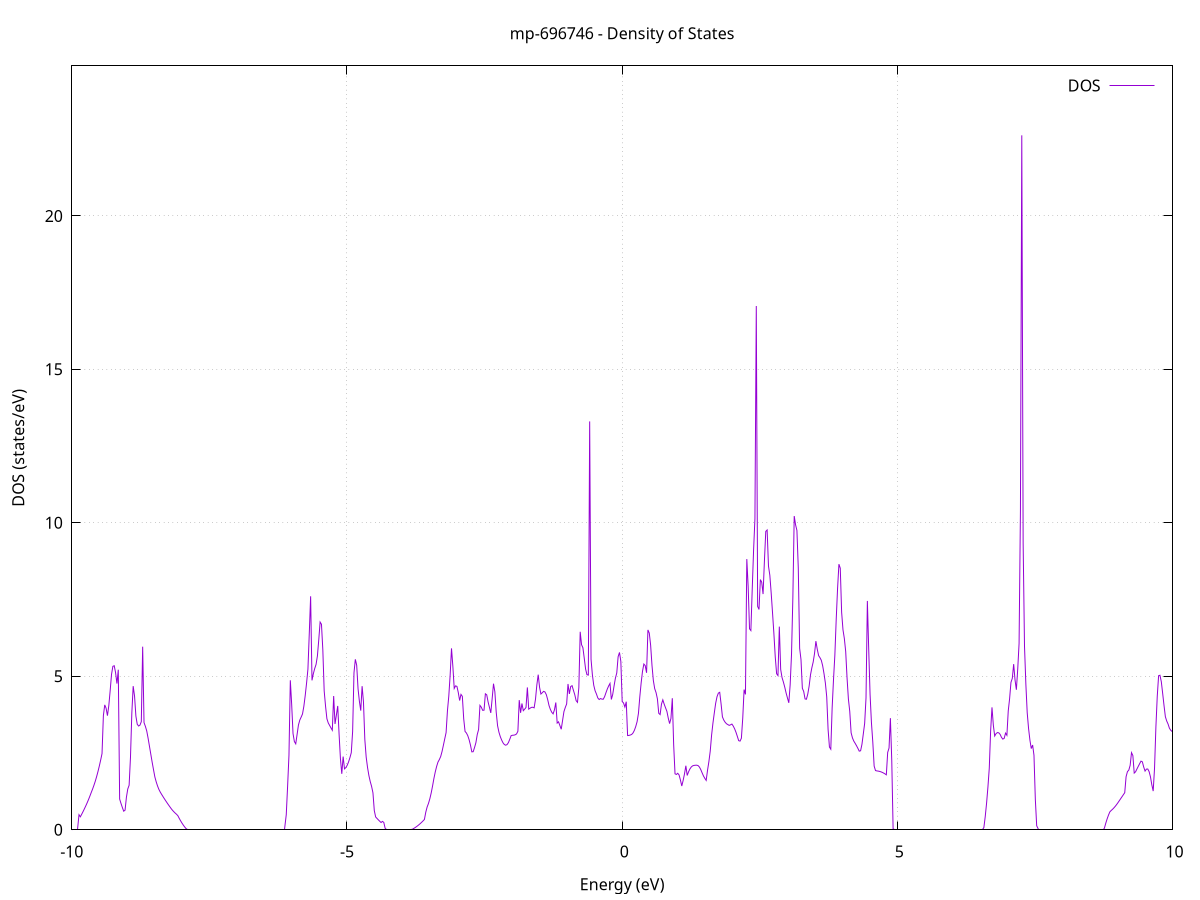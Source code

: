 set title 'mp-696746 - Density of States'
set xlabel 'Energy (eV)'
set ylabel 'DOS (states/eV)'
set grid
set xrange [-10:10]
set yrange [0:24.888]
set xzeroaxis lt -1
set terminal png size 800,600
set output 'mp-696746_dos_gnuplot.png'
plot '-' using 1:2 with lines title 'DOS'
-14.151700 0.000000
-14.127100 0.000000
-14.102400 0.000000
-14.077800 0.000000
-14.053200 0.000000
-14.028600 0.000000
-14.004000 0.000000
-13.979400 0.000000
-13.954800 0.000000
-13.930200 0.000000
-13.905500 0.000000
-13.880900 0.000000
-13.856300 0.000000
-13.831700 0.000000
-13.807100 0.000000
-13.782500 0.000000
-13.757900 0.000000
-13.733200 0.000000
-13.708600 0.000000
-13.684000 0.000000
-13.659400 0.000000
-13.634800 0.000000
-13.610200 0.000000
-13.585600 0.000000
-13.561000 0.000000
-13.536300 0.000000
-13.511700 0.000000
-13.487100 0.000000
-13.462500 0.000000
-13.437900 0.000000
-13.413300 0.000000
-13.388700 0.000000
-13.364100 0.000000
-13.339400 0.000000
-13.314800 0.000000
-13.290200 0.000000
-13.265600 0.000000
-13.241000 0.000000
-13.216400 0.000000
-13.191800 0.000000
-13.167100 0.000000
-13.142500 0.000000
-13.117900 0.000000
-13.093300 0.000000
-13.068700 0.000000
-13.044100 0.000000
-13.019500 0.000000
-12.994900 0.000000
-12.970200 0.000000
-12.945600 0.000000
-12.921000 0.000000
-12.896400 0.000000
-12.871800 0.000000
-12.847200 0.000000
-12.822600 0.000000
-12.798000 0.000000
-12.773300 0.000000
-12.748700 0.000000
-12.724100 0.000000
-12.699500 0.000000
-12.674900 0.000000
-12.650300 0.000000
-12.625700 0.000000
-12.601100 0.000000
-12.576400 0.000000
-12.551800 0.000000
-12.527200 0.000000
-12.502600 0.000000
-12.478000 0.000000
-12.453400 0.000000
-12.428800 0.000000
-12.404100 0.000000
-12.379500 0.000000
-12.354900 0.000000
-12.330300 0.000000
-12.305700 0.000000
-12.281100 0.000000
-12.256500 0.000000
-12.231900 0.000000
-12.207200 0.000000
-12.182600 0.000000
-12.158000 0.000000
-12.133400 0.000000
-12.108800 0.000000
-12.084200 0.000000
-12.059600 0.000000
-12.035000 0.000000
-12.010300 0.000000
-11.985700 0.000000
-11.961100 0.000000
-11.936500 0.000000
-11.911900 0.140000
-11.887300 0.836100
-11.862700 1.122000
-11.838100 1.492900
-11.813400 1.897100
-11.788800 2.304900
-11.764200 2.852300
-11.739600 3.478700
-11.715000 4.181800
-11.690400 5.088000
-11.665800 10.607600
-11.641100 9.109300
-11.616500 9.629500
-11.591900 10.498100
-11.567300 11.966400
-11.542700 6.437700
-11.518100 3.321600
-11.493500 0.000000
-11.468900 0.000000
-11.444200 0.000000
-11.419600 0.000000
-11.395000 0.000000
-11.370400 0.000000
-11.345800 0.000000
-11.321200 0.000000
-11.296600 0.000000
-11.272000 0.000000
-11.247300 0.000000
-11.222700 0.000000
-11.198100 0.000000
-11.173500 0.000000
-11.148900 0.000000
-11.124300 0.000000
-11.099700 0.000000
-11.075000 0.000000
-11.050400 0.000000
-11.025800 0.000000
-11.001200 0.000000
-10.976600 0.000000
-10.952000 0.000000
-10.927400 0.000000
-10.902800 0.000000
-10.878100 0.000000
-10.853500 0.000000
-10.828900 0.000000
-10.804300 0.000000
-10.779700 0.000000
-10.755100 0.000000
-10.730500 0.000000
-10.705900 0.000000
-10.681200 0.000000
-10.656600 0.000000
-10.632000 0.000000
-10.607400 0.000000
-10.582800 0.000000
-10.558200 0.000000
-10.533600 0.000000
-10.509000 0.000000
-10.484300 0.000000
-10.459700 0.000000
-10.435100 0.000000
-10.410500 0.000000
-10.385900 0.000000
-10.361300 0.000000
-10.336700 0.000000
-10.312000 0.000000
-10.287400 0.000000
-10.262800 0.000000
-10.238200 0.000000
-10.213600 0.000000
-10.189000 0.000000
-10.164400 0.000000
-10.139800 0.000000
-10.115100 0.000000
-10.090500 0.000000
-10.065900 0.000000
-10.041300 0.000000
-10.016700 0.000000
-9.992100 0.000000
-9.967500 0.000000
-9.942900 0.000000
-9.918200 0.000000
-9.893600 0.000000
-9.869000 0.490600
-9.844400 0.423300
-9.819800 0.506300
-9.795200 0.593300
-9.770600 0.684000
-9.745900 0.778500
-9.721300 0.877000
-9.696700 0.981600
-9.672100 1.093200
-9.647500 1.209800
-9.622900 1.323400
-9.598300 1.445700
-9.573700 1.578700
-9.549000 1.730200
-9.524400 1.896500
-9.499800 2.077300
-9.475200 2.272500
-9.450600 2.482100
-9.426000 3.719400
-9.401400 4.069300
-9.376800 3.961000
-9.352100 3.718100
-9.327500 4.042400
-9.302900 4.529900
-9.278300 5.060000
-9.253700 5.325100
-9.229100 5.344700
-9.204500 5.121200
-9.179900 4.763300
-9.155200 5.214500
-9.130600 1.000700
-9.106000 0.858700
-9.081400 0.726800
-9.056800 0.605100
-9.032200 0.638300
-9.007600 1.057800
-8.982900 1.328600
-8.958300 1.450700
-8.933700 2.360700
-8.909100 3.804200
-8.884500 4.680000
-8.859900 4.357600
-8.835300 3.703600
-8.810700 3.437300
-8.786000 3.380400
-8.761400 3.408900
-8.736800 3.522900
-8.712200 5.965300
-8.687600 3.491600
-8.663000 3.370800
-8.638400 3.220800
-8.613800 2.986500
-8.589100 2.723700
-8.564500 2.462800
-8.539900 2.203600
-8.515300 1.959500
-8.490700 1.721800
-8.466100 1.560000
-8.441500 1.425500
-8.416900 1.313600
-8.392200 1.226600
-8.367600 1.153000
-8.343000 1.082000
-8.318400 1.012700
-8.293800 0.945100
-8.269200 0.879300
-8.244600 0.815200
-8.219900 0.752900
-8.195300 0.692200
-8.170700 0.636100
-8.146100 0.588200
-8.121500 0.543800
-8.096900 0.505000
-8.072300 0.457500
-8.047700 0.371600
-8.023000 0.292200
-7.998400 0.219200
-7.973800 0.152600
-7.949200 0.092600
-7.924600 0.039000
-7.900000 0.000000
-7.875400 0.000000
-7.850800 0.000000
-7.826100 0.000000
-7.801500 0.000000
-7.776900 0.000000
-7.752300 0.000000
-7.727700 0.000000
-7.703100 0.000000
-7.678500 0.000000
-7.653800 0.000000
-7.629200 0.000000
-7.604600 0.000000
-7.580000 0.000000
-7.555400 0.000000
-7.530800 0.000000
-7.506200 0.000000
-7.481600 0.000000
-7.456900 0.000000
-7.432300 0.000000
-7.407700 0.000000
-7.383100 0.000000
-7.358500 0.000000
-7.333900 0.000000
-7.309300 0.000000
-7.284700 0.000000
-7.260000 0.000000
-7.235400 0.000000
-7.210800 0.000000
-7.186200 0.000000
-7.161600 0.000000
-7.137000 0.000000
-7.112400 0.000000
-7.087800 0.000000
-7.063100 0.000000
-7.038500 0.000000
-7.013900 0.000000
-6.989300 0.000000
-6.964700 0.000000
-6.940100 0.000000
-6.915500 0.000000
-6.890800 0.000000
-6.866200 0.000000
-6.841600 0.000000
-6.817000 0.000000
-6.792400 0.000000
-6.767800 0.000000
-6.743200 0.000000
-6.718600 0.000000
-6.693900 0.000000
-6.669300 0.000000
-6.644700 0.000000
-6.620100 0.000000
-6.595500 0.000000
-6.570900 0.000000
-6.546300 0.000000
-6.521700 0.000000
-6.497000 0.000000
-6.472400 0.000000
-6.447800 0.000000
-6.423200 0.000000
-6.398600 0.000000
-6.374000 0.000000
-6.349400 0.000000
-6.324800 0.000000
-6.300100 0.000000
-6.275500 0.000000
-6.250900 0.000000
-6.226300 0.000000
-6.201700 0.000000
-6.177100 0.000000
-6.152500 0.000000
-6.127800 0.000000
-6.103200 0.488500
-6.078600 1.418200
-6.054000 2.429400
-6.029400 4.871200
-6.004800 4.086800
-5.980200 3.134600
-5.955600 2.873600
-5.930900 2.800100
-5.906300 3.104900
-5.881700 3.412600
-5.857100 3.575100
-5.832500 3.669600
-5.807900 3.772500
-5.783300 4.023900
-5.758700 4.372800
-5.734000 4.779200
-5.709400 5.231500
-5.684800 6.399200
-5.660200 7.607700
-5.635600 4.867800
-5.611000 5.084100
-5.586400 5.252300
-5.561700 5.386500
-5.537100 5.664300
-5.512500 6.188000
-5.487900 6.767400
-5.463300 6.695300
-5.438700 5.865700
-5.414100 4.525700
-5.389500 4.032400
-5.364800 3.618500
-5.340200 3.481100
-5.315600 3.400800
-5.291000 3.319200
-5.266400 3.242900
-5.241800 4.358000
-5.217200 3.448100
-5.192600 3.733600
-5.167900 4.034500
-5.143300 3.116200
-5.118700 2.312500
-5.094100 1.823300
-5.069500 2.384100
-5.044900 1.984400
-5.020300 2.026200
-4.995700 2.101400
-4.971000 2.210300
-4.946400 2.349000
-4.921800 2.510400
-4.897200 3.202200
-4.872600 5.113500
-4.848000 5.553100
-4.823400 5.361700
-4.798700 4.594100
-4.774100 4.183100
-4.749500 3.882600
-4.724900 4.679400
-4.700300 4.168400
-4.675700 2.944800
-4.651100 2.370700
-4.626500 2.033100
-4.601800 1.768700
-4.577200 1.571400
-4.552600 1.414200
-4.528000 1.203900
-4.503400 0.624700
-4.478800 0.417900
-4.454200 0.369200
-4.429600 0.322800
-4.404900 0.278500
-4.380300 0.236500
-4.355700 0.273100
-4.331100 0.241200
-4.306500 0.048900
-4.281900 0.000000
-4.257300 0.000000
-4.232700 0.000000
-4.208000 0.000000
-4.183400 0.000000
-4.158800 0.000000
-4.134200 0.000000
-4.109600 0.000000
-4.085000 0.000000
-4.060400 0.000000
-4.035700 0.000000
-4.011100 0.000000
-3.986500 0.000000
-3.961900 0.000000
-3.937300 0.000000
-3.912700 0.000000
-3.888100 0.000000
-3.863500 0.000000
-3.838800 0.000000
-3.814200 0.014700
-3.789600 0.039500
-3.765000 0.067000
-3.740400 0.097300
-3.715800 0.130300
-3.691200 0.166100
-3.666600 0.204500
-3.641900 0.245700
-3.617300 0.289600
-3.592700 0.336300
-3.568100 0.571100
-3.543500 0.741800
-3.518900 0.859400
-3.494300 1.010500
-3.469600 1.199000
-3.445000 1.424800
-3.420400 1.670000
-3.395800 1.883300
-3.371200 2.061500
-3.346600 2.204600
-3.322000 2.286200
-3.297400 2.385200
-3.272700 2.549200
-3.248100 2.752500
-3.223500 2.961000
-3.198900 3.166600
-3.174300 3.879300
-3.149700 4.360200
-3.125100 5.041100
-3.100500 5.911200
-3.075800 5.321600
-3.051200 4.604300
-3.026600 4.688900
-3.002000 4.671400
-2.977400 4.471800
-2.952800 4.210500
-2.928200 4.410500
-2.903600 4.346900
-2.878900 3.616600
-2.854300 3.203400
-2.829700 3.153500
-2.805100 3.066500
-2.780500 2.934000
-2.755900 2.757500
-2.731300 2.538500
-2.706600 2.543900
-2.682000 2.679700
-2.657400 2.836900
-2.632800 3.102200
-2.608200 3.267600
-2.583600 4.053100
-2.559000 3.992800
-2.534400 3.891800
-2.509700 3.896100
-2.485100 4.429900
-2.460500 4.396200
-2.435900 4.167500
-2.411300 3.987300
-2.386700 3.807500
-2.362100 4.267200
-2.337500 4.759300
-2.312800 4.497100
-2.288200 3.832700
-2.263600 3.391600
-2.239000 3.180200
-2.214400 3.036300
-2.189800 2.925000
-2.165200 2.835000
-2.140600 2.777900
-2.115900 2.755200
-2.091300 2.775300
-2.066700 2.839500
-2.042100 2.947900
-2.017500 3.065500
-1.992900 3.079500
-1.968300 3.082400
-1.943600 3.093900
-1.919000 3.121800
-1.894400 3.209100
-1.869800 4.224900
-1.845200 3.811500
-1.820600 4.115400
-1.796000 3.880400
-1.771400 3.929100
-1.746700 3.985700
-1.722100 4.637000
-1.697500 3.930500
-1.672900 3.961400
-1.648300 3.987800
-1.623700 3.991900
-1.599100 3.973200
-1.574500 4.252400
-1.549800 4.721600
-1.525200 5.053700
-1.500600 4.643900
-1.476000 4.423000
-1.451400 4.464900
-1.426800 4.510200
-1.402200 4.489700
-1.377500 4.401700
-1.352900 4.240400
-1.328300 4.045500
-1.303700 3.918900
-1.279100 3.828700
-1.254500 3.776400
-1.229900 3.909900
-1.205300 4.146300
-1.180600 3.476700
-1.156000 3.516400
-1.131400 3.396800
-1.106800 3.275300
-1.082200 3.563000
-1.057600 3.850100
-1.033000 3.985600
-1.008400 4.099200
-0.983700 4.750200
-0.959100 4.426300
-0.934500 4.668500
-0.909900 4.695000
-0.885300 4.544200
-0.860700 4.399600
-0.836100 4.206100
-0.811500 4.151400
-0.786800 4.631000
-0.762200 6.450700
-0.737600 6.029500
-0.713000 5.932100
-0.688400 5.588600
-0.663800 5.233500
-0.639200 5.051800
-0.614500 5.040500
-0.589900 13.304600
-0.565300 5.556200
-0.540700 5.048300
-0.516100 4.709200
-0.491500 4.529400
-0.466900 4.422800
-0.442300 4.294700
-0.417600 4.244100
-0.393000 4.274800
-0.368400 4.257700
-0.343800 4.252300
-0.319200 4.334600
-0.294600 4.463300
-0.270000 4.584400
-0.245400 4.686500
-0.220700 4.768500
-0.196100 4.245700
-0.171500 4.408600
-0.146900 4.687000
-0.122300 4.939800
-0.097700 5.108800
-0.073100 5.638700
-0.048400 5.777900
-0.023800 5.487300
0.000800 4.178700
0.025400 4.130500
0.050000 3.998400
0.074600 4.172600
0.099200 3.069900
0.123800 3.074600
0.148500 3.086900
0.173100 3.105600
0.197700 3.154600
0.222300 3.239700
0.246900 3.362800
0.271500 3.521000
0.296100 3.792900
0.320700 4.326800
0.345400 4.785000
0.370000 5.164300
0.394600 5.399000
0.419200 5.349700
0.443800 5.114800
0.468400 6.511700
0.493000 6.410000
0.517600 6.014300
0.542300 5.354100
0.566900 4.864900
0.591500 4.597900
0.616100 4.469600
0.640700 4.263800
0.665300 3.794800
0.689900 3.753000
0.714600 4.093600
0.739200 4.233000
0.763800 4.093200
0.788400 3.974900
0.813000 3.859400
0.837600 3.640700
0.862200 3.458600
0.886800 3.629900
0.911500 4.286400
0.936100 2.772700
0.960700 1.823600
0.985300 1.802100
1.009900 1.839900
1.034500 1.786100
1.059100 1.619000
1.083700 1.426100
1.108400 1.607800
1.133000 1.821400
1.157600 2.085500
1.182200 1.769400
1.206800 1.889300
1.231400 1.981400
1.256000 2.045800
1.280600 2.082500
1.305300 2.096600
1.329900 2.103400
1.354500 2.104200
1.379100 2.091800
1.403700 2.044900
1.428300 1.962300
1.452900 1.856000
1.477600 1.753600
1.502200 1.675300
1.526800 1.608600
1.551400 1.937700
1.576000 2.218500
1.600600 2.561600
1.625200 3.081500
1.649800 3.475400
1.674500 3.806100
1.699100 4.120300
1.723700 4.334500
1.748300 4.452600
1.772900 4.478600
1.797500 4.104200
1.822100 3.679100
1.846700 3.574400
1.871400 3.503700
1.896000 3.454700
1.920600 3.427000
1.945200 3.401300
1.969800 3.419800
1.994400 3.443900
2.019000 3.378100
2.043700 3.289500
2.068300 3.177800
2.092900 3.043300
2.117500 2.903900
2.142100 2.888700
2.166700 2.982900
2.191300 3.635000
2.215900 4.567600
2.240600 4.410800
2.265200 8.819400
2.289800 7.923300
2.314400 6.547100
2.339000 6.490500
2.363600 7.835700
2.388200 9.104200
2.412800 10.134400
2.437500 17.064100
2.462100 7.277200
2.486700 7.177700
2.511300 8.151600
2.535900 8.067200
2.560500 7.679400
2.585100 8.754000
2.609700 9.721300
2.634400 9.767500
2.659000 8.592700
2.683600 8.291200
2.708200 7.708700
2.732800 7.059800
2.757400 6.387400
2.782000 5.632600
2.806700 5.085200
2.831300 5.023800
2.855900 6.619500
2.880500 5.225900
2.905100 4.959900
2.929700 4.814700
2.954300 4.648500
2.978900 4.459100
3.003600 4.294500
3.028200 4.136100
3.052800 4.722700
3.077400 5.713700
3.102000 7.570000
3.126600 10.221500
3.151200 9.937000
3.175800 9.749800
3.200500 8.525600
3.225100 5.914100
3.249700 5.546900
3.274300 4.611100
3.298900 4.506200
3.323500 4.263200
3.348100 4.252800
3.372700 4.419500
3.397400 4.679200
3.422000 5.043800
3.446600 5.274500
3.471200 5.465000
3.495800 5.745300
3.520400 6.146300
3.545000 5.884900
3.569700 5.675000
3.594300 5.606900
3.618900 5.522000
3.643500 5.343400
3.668100 5.084200
3.692700 4.781200
3.717300 4.328600
3.741900 3.272200
3.766600 2.695100
3.791200 2.625000
3.815800 3.971100
3.840400 4.890300
3.865000 5.690400
3.889600 6.855000
3.914200 7.854300
3.938800 8.653600
3.963500 8.522000
3.988100 7.086500
4.012700 6.514900
4.037300 6.233100
4.061900 5.808900
4.086500 4.947600
4.111100 4.258400
4.135800 3.856700
4.160400 3.160800
4.185000 2.991600
4.209600 2.887500
4.234200 2.815800
4.258800 2.737700
4.283400 2.653200
4.308000 2.562200
4.332700 2.573800
4.357300 2.784600
4.381900 3.121900
4.406500 3.467000
4.431100 4.295700
4.455700 7.454800
4.480300 5.873300
4.504900 4.411100
4.529600 3.492600
4.554200 2.861000
4.578800 2.076600
4.603400 1.929600
4.628000 1.917700
4.652600 1.911800
4.677200 1.901900
4.701800 1.887800
4.726500 1.869700
4.751100 1.847500
4.775700 1.821200
4.800300 1.790800
4.824900 2.520200
4.849500 2.663300
4.874100 3.636500
4.898800 2.264300
4.923400 0.027800
4.948000 0.000000
4.972600 0.000000
4.997200 0.000000
5.021800 0.000000
5.046400 0.000000
5.071000 0.000000
5.095700 0.000000
5.120300 0.000000
5.144900 0.000000
5.169500 0.000000
5.194100 0.000000
5.218700 0.000000
5.243300 0.000000
5.267900 0.000000
5.292600 0.000000
5.317200 0.000000
5.341800 0.000000
5.366400 0.000000
5.391000 0.000000
5.415600 0.000000
5.440200 0.000000
5.464800 0.000000
5.489500 0.000000
5.514100 0.000000
5.538700 0.000000
5.563300 0.000000
5.587900 0.000000
5.612500 0.000000
5.637100 0.000000
5.661800 0.000000
5.686400 0.000000
5.711000 0.000000
5.735600 0.000000
5.760200 0.000000
5.784800 0.000000
5.809400 0.000000
5.834000 0.000000
5.858700 0.000000
5.883300 0.000000
5.907900 0.000000
5.932500 0.000000
5.957100 0.000000
5.981700 0.000000
6.006300 0.000000
6.030900 0.000000
6.055600 0.000000
6.080200 0.000000
6.104800 0.000000
6.129400 0.000000
6.154000 0.000000
6.178600 0.000000
6.203200 0.000000
6.227900 0.000000
6.252500 0.000000
6.277100 0.000000
6.301700 0.000000
6.326300 0.000000
6.350900 0.000000
6.375500 0.000000
6.400100 0.000000
6.424800 0.000000
6.449400 0.000000
6.474000 0.000000
6.498600 0.000000
6.523200 0.000000
6.547800 0.000000
6.572400 0.070200
6.597000 0.423600
6.621700 0.864300
6.646300 1.392500
6.670900 2.008100
6.695500 3.224900
6.720100 3.988600
6.744700 3.406300
6.769300 3.055000
6.793900 3.132400
6.818600 3.167100
6.843200 3.159000
6.867800 3.108000
6.892400 3.012100
6.917000 2.953700
6.941600 2.977800
6.966200 3.149500
6.990900 3.078300
7.015500 3.871400
7.040100 4.268900
7.064700 4.801200
7.089300 4.933800
7.113900 5.397800
7.138500 4.885600
7.163100 4.562600
7.187800 5.237100
7.212400 6.073000
7.237000 10.387200
7.261600 22.625200
7.286200 9.346200
7.310800 5.985100
7.335400 4.748800
7.360000 3.817500
7.384700 3.300300
7.409300 2.920900
7.433900 2.645600
7.458500 2.760800
7.483100 2.427100
7.507700 0.991900
7.532300 0.131100
7.557000 0.000000
7.581600 0.000000
7.606200 0.000000
7.630800 0.000000
7.655400 0.000000
7.680000 0.000000
7.704600 0.000000
7.729200 0.000000
7.753900 0.000000
7.778500 0.000000
7.803100 0.000000
7.827700 0.000000
7.852300 0.000000
7.876900 0.000000
7.901500 0.000000
7.926100 0.000000
7.950800 0.000000
7.975400 0.000000
8.000000 0.000000
8.024600 0.000000
8.049200 0.000000
8.073800 0.000000
8.098400 0.000000
8.123000 0.000000
8.147700 0.000000
8.172300 0.000000
8.196900 0.000000
8.221500 0.000000
8.246100 0.000000
8.270700 0.000000
8.295300 0.000000
8.320000 0.000000
8.344600 0.000000
8.369200 0.000000
8.393800 0.000000
8.418400 0.000000
8.443000 0.000000
8.467600 0.000000
8.492200 0.000000
8.516900 0.000000
8.541500 0.000000
8.566100 0.000000
8.590700 0.000000
8.615300 0.000000
8.639900 0.000000
8.664500 0.000000
8.689100 0.000000
8.713800 0.000000
8.738400 0.000000
8.763000 0.055200
8.787600 0.213700
8.812200 0.354400
8.836800 0.477300
8.861400 0.582400
8.886000 0.628100
8.910700 0.668100
8.935300 0.713600
8.959900 0.764600
8.984500 0.821100
9.009100 0.883100
9.033700 0.948100
9.058300 1.013100
9.083000 1.078200
9.107600 1.143300
9.132200 1.208500
9.156800 1.730600
9.181400 1.894500
9.206000 1.944000
9.230600 2.099100
9.255200 2.512800
9.279900 2.418200
9.304500 1.847700
9.329100 1.889100
9.353700 1.979900
9.378300 2.068000
9.402900 2.153500
9.427500 2.236200
9.452100 2.214800
9.476800 2.045000
9.501400 1.912600
9.526000 1.976300
9.550600 1.979600
9.575200 1.895300
9.599800 1.723500
9.624400 1.464000
9.649100 1.260300
9.673700 2.007800
9.698300 3.345900
9.722900 4.346300
9.747500 5.019800
9.772100 5.034400
9.796700 4.824300
9.821300 4.444600
9.846000 4.048100
9.870600 3.683100
9.895200 3.542400
9.919800 3.443600
9.944400 3.307300
9.969000 3.241200
9.993600 3.202200
10.018200 3.177800
10.042900 3.158300
10.067500 3.140700
10.092100 3.136900
10.116700 3.591600
10.141300 3.532200
10.165900 3.462300
10.190500 3.473800
10.215100 3.472600
10.239800 3.495100
10.264400 3.507100
10.289000 3.552300
10.313600 3.640400
10.338200 3.842400
10.362800 3.552200
10.387400 3.034100
10.412100 2.583600
10.436700 2.295400
10.461300 2.329900
10.485900 2.367400
10.510500 2.397500
10.535100 2.425800
10.559700 2.465400
10.584300 2.510500
10.609000 2.559800
10.633600 2.612900
10.658200 2.716900
10.682800 2.879100
10.707400 3.031400
10.732000 3.173900
10.756600 3.309100
10.781200 3.719700
10.805900 4.056900
10.830500 4.309700
10.855100 4.360600
10.879700 3.440800
10.904300 3.200300
10.928900 3.287900
10.953500 3.284900
10.978100 3.434300
11.002800 3.567700
11.027400 3.689900
11.052000 3.951700
11.076600 4.412600
11.101200 4.681900
11.125800 4.013800
11.150400 3.252300
11.175100 2.776200
11.199700 2.977200
11.224300 3.029500
11.248900 3.104000
11.273500 3.210500
11.298100 3.345900
11.322700 3.483700
11.347300 3.651000
11.372000 3.895600
11.396600 4.249100
11.421200 4.532800
11.445800 4.754600
11.470400 4.808500
11.495000 4.777500
11.519600 4.694400
11.544200 4.828500
11.568900 4.967000
11.593500 4.574000
11.618100 4.552300
11.642700 4.425200
11.667300 4.192800
11.691900 3.859100
11.716500 2.816300
11.741200 2.373400
11.765800 2.398600
11.790400 2.480300
11.815000 2.618300
11.839600 2.766400
11.864200 2.999100
11.888800 5.489600
11.913400 3.275600
11.938100 3.121500
11.962700 2.964400
11.987300 2.804200
12.011900 2.641000
12.036500 2.474800
12.061100 2.305500
12.085700 2.133700
12.110300 1.981900
12.135000 1.853400
12.159600 1.896400
12.184200 1.893800
12.208800 1.870600
12.233400 1.441000
12.258000 1.773700
12.282600 1.615800
12.307200 1.284500
12.331900 1.622600
12.356500 1.609400
12.381100 1.964700
12.405700 2.339900
12.430300 2.750200
12.454900 3.219000
12.479500 3.616600
12.504200 3.664600
12.528800 3.756200
12.553400 3.851300
12.578000 4.006800
12.602600 4.412600
12.627200 4.575200
12.651800 4.687700
12.676400 4.495500
12.701100 4.130800
12.725700 3.816500
12.750300 3.577900
12.774900 4.737300
12.799500 4.498700
12.824100 4.206600
12.848700 3.634300
12.873300 2.663400
12.898000 2.341500
12.922600 1.492100
12.947200 1.410200
12.971800 1.418800
12.996400 1.539500
13.021000 1.777300
13.045600 2.109400
13.070200 2.479700
13.094900 3.056400
13.119500 4.044600
13.144100 4.715800
13.168700 6.913200
13.193300 5.309000
13.217900 6.033300
13.242500 6.752700
13.267200 6.525300
13.291800 6.068300
13.316400 5.588800
13.341000 5.103300
13.365600 4.624000
13.390200 4.447500
13.414800 4.219300
13.439400 3.871100
13.464100 3.555900
13.488700 3.492100
13.513300 3.626600
13.537900 3.765600
13.562500 3.834500
13.587100 4.092600
13.611700 4.732400
13.636300 11.394700
13.661000 5.357800
13.685600 4.692200
13.710200 4.644000
13.734800 4.548500
13.759400 4.378400
13.784000 4.548300
13.808600 4.987400
13.833300 5.739600
13.857900 5.471200
13.882500 5.722600
13.907100 7.760000
13.931700 7.487700
13.956300 7.110300
13.980900 6.607600
14.005500 6.258000
14.030200 6.429100
14.054800 6.929000
14.079400 7.431500
14.104000 7.747300
14.128600 5.918100
14.153200 6.236000
14.177800 7.663600
14.202400 8.604800
14.227100 7.886100
14.251700 7.232600
14.276300 7.007800
14.300900 6.992200
14.325500 6.453100
14.350100 5.876600
14.374700 5.424200
14.399300 5.514900
14.424000 5.596100
14.448600 5.652700
14.473200 5.682400
14.497800 5.778300
14.522400 5.742100
14.547000 5.367400
14.571600 5.562200
14.596300 5.654900
14.620900 5.616000
14.645500 6.431800
14.670100 6.101100
14.694700 5.741400
14.719300 5.477600
14.743900 5.279400
14.768500 5.116500
14.793200 6.471200
14.817800 5.082400
14.842400 4.650700
14.867000 4.268000
14.891600 4.046300
14.916200 4.472800
14.940800 6.266500
14.965400 7.694600
14.990100 8.438500
15.014700 9.115000
15.039300 10.082200
15.063900 9.839800
15.088500 8.868600
15.113100 8.978000
15.137700 8.992700
15.162300 10.517100
15.187000 11.197700
15.211600 10.481500
15.236200 8.584100
15.260800 5.788100
15.285400 5.044300
15.310000 4.605500
15.334600 4.163200
15.359300 3.865500
15.383900 3.529600
15.408500 3.460900
15.433100 3.666400
15.457700 3.644600
15.482300 3.631500
15.506900 4.040600
15.531500 4.630200
15.556200 5.134400
15.580800 5.784400
15.605400 5.863200
15.630000 5.788800
15.654600 5.564400
15.679200 5.480500
15.703800 5.567500
15.728400 5.899200
15.753100 6.429900
15.777700 6.898800
15.802300 6.876400
15.826900 6.368900
15.851500 5.876000
15.876100 5.419000
15.900700 5.188600
15.925400 5.024500
15.950000 4.900400
15.974600 4.817500
15.999200 4.726500
16.023800 4.018000
16.048400 3.444200
16.073000 3.410700
16.097600 3.463800
16.122300 3.576000
16.146900 3.779000
16.171500 4.026500
16.196100 4.132500
16.220700 4.245300
16.245300 5.554500
16.269900 9.021000
16.294500 5.340600
16.319200 5.053500
16.343800 4.890100
16.368400 4.741700
16.393000 4.568100
16.417600 4.373400
16.442200 4.183300
16.466800 4.062800
16.491400 3.992600
16.516100 3.964300
16.540700 3.978900
16.565300 4.048100
16.589900 4.286000
16.614500 4.358700
16.639100 4.496100
16.663700 5.397100
16.688400 6.569700
16.713000 8.339900
16.737600 9.351100
16.762200 8.195500
16.786800 7.424300
16.811400 6.499400
16.836000 5.867700
16.860600 5.471800
16.885300 4.591800
16.909900 4.489000
16.934500 4.414700
16.959100 4.614800
16.983700 4.697100
17.008300 5.695600
17.032900 5.557900
17.057500 5.883800
17.082200 6.149700
17.106800 6.367900
17.131400 6.639800
17.156000 6.928000
17.180600 7.178100
17.205200 8.069000
17.229800 9.663800
17.254500 5.765300
17.279100 5.559300
17.303700 5.742700
17.328300 5.987800
17.352900 6.230600
17.377500 8.604900
17.402100 6.318100
17.426700 6.314600
17.451400 6.083100
17.476000 9.419800
17.500600 4.169800
17.525200 4.194000
17.549800 4.312000
17.574400 4.451300
17.599000 4.588900
17.623600 4.701000
17.648300 4.800300
17.672900 4.845700
17.697500 6.329300
17.722100 5.918500
17.746700 5.235300
17.771300 4.346600
17.795900 4.099700
17.820500 3.870500
17.845200 3.862600
17.869800 4.345600
17.894400 5.033000
17.919000 5.846500
17.943600 6.782400
17.968200 7.336000
17.992800 8.411300
18.017500 8.390300
18.042100 8.518000
18.066700 8.151400
18.091300 7.537200
18.115900 7.644000
18.140500 5.878500
18.165100 5.012800
18.189700 4.085100
18.214400 3.857800
18.239000 3.695400
18.263600 3.614200
18.288200 3.646000
18.312800 3.773100
18.337400 3.924800
18.362000 4.044900
18.386600 4.259000
18.411300 4.611200
18.435900 4.976500
18.460500 5.307000
18.485100 5.569200
18.509700 5.802400
18.534300 6.434000
18.558900 7.038400
18.583500 5.127800
18.608200 4.721200
18.632800 4.696100
18.657400 4.867500
18.682000 5.105300
18.706600 5.328000
18.731200 5.512900
18.755800 5.660000
18.780500 5.769300
18.805100 5.865500
18.829700 5.931000
18.854300 5.780600
18.878900 6.002600
18.903500 6.224600
18.928100 6.248600
18.952700 6.082900
18.977400 5.690300
19.002000 5.103100
19.026600 4.872500
19.051200 4.672600
19.075800 4.542600
19.100400 4.568400
19.125000 4.825400
19.149600 4.815400
19.174300 4.707300
19.198900 4.567700
19.223500 4.594300
19.248100 4.683200
19.272700 4.846100
19.297300 5.149100
19.321900 5.438800
19.346600 5.452100
19.371200 5.817600
19.395800 6.292200
19.420400 6.950800
19.445000 5.831500
19.469600 6.034800
19.494200 5.469800
19.518800 5.029500
19.543500 5.024700
19.568100 4.968500
19.592700 4.856400
19.617300 4.719800
19.641900 4.607300
19.666500 4.981200
19.691100 4.558000
19.715700 4.585000
19.740400 4.701400
19.765000 4.335200
19.789600 4.136900
19.814200 3.895200
19.838800 3.706200
19.863400 3.940000
19.888000 4.072800
19.912600 4.383300
19.937300 4.612800
19.961900 4.720400
19.986500 4.706000
20.011100 4.569600
20.035700 4.321300
20.060300 4.253000
20.084900 4.405500
20.109600 4.744500
20.134200 5.269700
20.158800 5.267300
20.183400 5.052700
20.208000 4.613200
20.232600 4.412600
20.257200 4.459600
20.281800 4.685800
20.306500 4.918600
20.331100 5.115500
20.355700 5.398300
20.380300 5.801300
20.404900 7.769500
20.429500 6.836300
20.454100 6.314500
20.478700 5.743300
20.503400 4.815700
20.528000 4.206100
20.552600 3.560100
20.577200 2.943400
20.601800 2.464800
20.626400 2.162100
20.651000 2.035400
20.675600 2.861800
20.700300 3.467300
20.724900 3.955800
20.749500 4.787500
20.774100 7.123500
20.798700 5.935900
20.823300 6.034600
20.847900 5.923900
20.872600 5.605100
20.897200 5.263900
20.921800 5.463700
20.946400 4.675800
20.971000 4.321100
20.995600 4.107900
21.020200 3.897400
21.044800 3.854300
21.069500 3.929100
21.094100 4.089100
21.118700 4.316800
21.143300 4.133200
21.167900 4.249100
21.192500 4.332200
21.217100 4.382700
21.241700 4.400500
21.266400 4.525600
21.291000 4.790900
21.315600 5.313500
21.340200 6.466000
21.364800 7.186000
21.389400 7.470600
21.414000 6.157600
21.438700 4.656500
21.463300 4.160700
21.487900 4.320500
21.512500 5.391600
21.537100 6.490100
21.561700 7.461700
21.586300 8.062900
21.610900 8.581700
21.635600 7.795100
21.660200 5.828800
21.684800 3.832200
21.709400 3.114400
21.734000 4.257400
21.758600 4.614400
21.783200 4.764100
21.807800 4.842600
21.832500 4.861000
21.857100 4.869200
21.881700 4.961900
21.906300 5.005900
21.930900 5.186200
21.955500 5.698500
21.980100 6.085100
22.004700 6.285600
22.029400 6.231000
22.054000 6.166000
22.078600 6.218400
22.103200 6.501800
22.127800 6.957800
22.152400 7.484900
22.177000 9.121800
22.201700 8.853300
22.226300 9.878200
22.250900 7.405400
22.275500 6.798500
22.300100 5.870900
22.324700 5.593300
22.349300 5.368300
22.373900 5.170500
22.398600 5.082300
22.423200 5.136100
22.447800 4.782900
22.472400 4.903400
22.497000 5.466500
22.521600 5.563300
22.546200 5.803700
22.570800 5.934500
22.595500 6.124900
22.620100 6.412500
22.644700 6.722400
22.669300 7.014900
22.693900 7.602200
22.718500 8.120400
22.743100 7.540500
22.767700 7.544800
22.792400 7.775100
22.817000 7.806600
22.841600 7.853100
22.866200 7.760800
22.890800 7.366500
22.915400 6.939000
22.940000 6.564500
22.964700 6.249100
22.989300 5.996400
23.013900 5.778400
23.038500 5.672000
23.063100 5.628700
23.087700 5.424300
23.112300 5.142500
23.136900 4.653900
23.161600 4.598200
23.186200 5.037400
23.210800 5.337700
23.235400 5.495000
23.260000 5.499200
23.284600 5.481800
23.309200 5.477000
23.333800 5.498000
23.358500 7.008900
23.383100 8.750900
23.407700 8.225900
23.432300 6.930700
23.456900 5.547400
23.481500 5.706600
23.506100 5.864800
23.530800 6.163300
23.555400 6.993700
23.580000 6.569700
23.604600 5.902500
23.629200 5.476200
23.653800 5.257000
23.678400 5.280400
23.703000 5.584300
23.727700 5.926500
23.752300 6.115800
23.776900 6.133400
23.801500 6.073500
23.826100 6.048800
23.850700 5.967000
23.875300 5.779200
23.899900 5.476700
23.924600 5.561300
23.949200 5.046900
23.973800 4.609900
23.998400 4.411100
24.023000 4.511600
24.047600 4.680500
24.072200 5.395000
24.096800 6.525000
24.121500 7.118100
24.146100 7.012300
24.170700 8.028000
24.195300 5.718100
24.219900 5.593200
24.244500 5.387600
24.269100 5.164800
24.293800 4.960300
24.318400 4.822200
24.343000 5.002200
24.367600 5.283800
24.392200 5.442800
24.416800 5.730500
24.441400 6.533900
24.466000 3.950300
24.490700 3.071100
24.515300 3.368100
24.539900 3.892500
24.564500 4.625600
24.589100 6.289600
24.613700 9.256200
24.638300 11.227100
24.662900 10.963900
24.687600 10.610200
24.712200 10.558000
24.736800 7.429700
24.761400 2.913500
24.786000 3.594000
24.810600 4.956000
24.835200 7.541400
24.859900 8.717200
24.884500 6.987000
24.909100 5.784700
24.933700 5.866700
24.958300 5.792400
24.982900 6.032900
25.007500 6.524000
25.032100 8.571300
25.056800 6.926900
25.081400 6.752500
25.106000 6.550800
25.130600 6.159300
25.155200 5.565000
25.179800 4.706100
25.204400 4.078800
25.229000 3.803500
25.253700 3.608500
25.278300 3.412100
25.302900 3.214300
25.327500 3.013100
25.352100 2.845600
25.376700 2.979200
25.401300 5.869000
25.425900 5.444700
25.450600 2.360700
25.475200 1.913800
25.499800 1.448900
25.524400 1.157800
25.549000 0.959500
25.573600 0.780300
25.598200 0.663000
25.622900 0.577600
25.647500 0.664400
25.672100 1.170800
25.696700 1.306900
25.721300 1.213300
25.745900 1.273900
25.770500 1.370600
25.795100 1.499200
25.819800 1.659700
25.844400 1.852000
25.869000 2.076300
25.893600 2.148900
25.918200 2.157200
25.942800 2.189100
25.967400 2.246600
25.992000 3.439700
26.016700 3.635200
26.041300 3.899900
26.065900 4.117300
26.090500 4.297200
26.115100 4.447400
26.139700 4.399200
26.164300 4.061700
26.188900 3.770700
26.213600 3.613000
26.238200 4.649100
26.262800 4.806100
26.287400 4.953800
26.312000 4.949700
26.336600 4.646300
26.361200 4.143200
26.385900 3.792500
26.410500 3.686200
26.435100 3.716300
26.459700 3.764000
26.484300 3.797900
26.508900 3.825200
26.533500 3.872300
26.558100 3.633500
26.582800 3.554000
26.607400 3.477700
26.632000 3.411500
26.656600 3.540100
26.681200 3.728300
26.705800 4.455900
26.730400 4.174100
26.755000 4.342000
26.779700 4.560500
26.804300 4.862200
26.828900 5.039800
26.853500 5.172600
26.878100 5.375900
26.902700 5.660100
26.927300 5.756600
26.952000 5.550300
26.976600 5.074200
27.001200 4.662700
27.025800 4.108400
27.050400 3.836200
27.075000 3.227400
27.099600 2.871700
27.124200 2.730800
27.148900 2.600800
27.173500 2.508300
27.198100 2.426200
27.222700 2.395900
27.247300 2.414500
27.271900 2.425000
27.296500 2.462000
27.321100 2.489800
27.345800 2.497600
27.370400 2.544300
27.395000 2.620700
27.419600 2.712200
27.444200 3.214000
27.468800 3.384500
27.493400 3.328000
27.518000 3.411100
27.542700 5.069500
27.567300 4.911500
27.591900 5.302500
27.616500 5.966600
27.641100 6.160000
27.665700 6.107300
27.690300 5.318800
27.715000 4.580400
27.739600 4.175300
27.764200 3.757900
27.788800 3.481500
27.813400 3.072100
27.838000 2.420100
27.862600 1.902600
27.887200 1.859900
27.911900 1.904200
27.936500 1.979200
27.961100 2.077300
27.985700 2.161600
28.010300 2.238500
28.034900 2.551400
28.059500 2.587400
28.084100 2.491500
28.108800 2.729000
28.133400 3.039600
28.158000 3.463200
28.182600 3.794800
28.207200 4.034300
28.231800 4.181900
28.256400 4.246900
28.281000 4.171700
28.305700 3.881500
28.330300 3.689500
28.354900 3.764300
28.379500 3.798400
28.404100 3.707200
28.428700 3.492000
28.453300 3.118000
28.478000 2.555800
28.502600 2.386600
28.527200 2.419200
28.551800 2.274400
28.576400 1.859200
28.601000 1.498200
28.625600 1.680000
28.650200 1.359600
28.674900 1.627600
28.699500 1.945600
28.724100 2.224200
28.748700 2.456400
28.773300 2.674500
28.797900 4.970900
28.822500 5.065700
28.847100 6.764000
28.871800 4.967100
28.896400 5.314300
28.921000 5.821800
28.945600 5.958400
28.970200 5.773900
28.994800 3.989100
29.019400 3.940200
29.044100 4.513400
29.068700 4.792800
29.093300 4.541300
29.117900 3.817100
29.142500 3.141900
29.167100 2.933900
29.191700 2.875800
29.216300 2.827500
29.241000 2.784000
29.265600 2.741700
29.290200 2.700700
29.314800 2.666200
29.339400 2.746100
29.364000 2.998600
29.388600 3.384900
29.413200 4.028900
29.437900 4.771900
29.462500 4.941500
29.487100 5.152700
29.511700 5.041700
29.536300 4.836400
29.560900 4.610000
29.585500 4.313800
29.610100 4.007100
29.634800 3.632900
29.659400 3.611500
29.684000 3.544300
29.708600 3.435600
29.733200 3.894800
29.757800 3.684900
29.782400 3.521000
29.807100 3.418400
29.831700 3.388500
29.856300 3.416900
29.880900 3.498600
29.905500 4.150200
29.930100 4.338400
29.954700 4.523700
29.979300 5.005200
30.004000 5.148400
30.028600 5.534700
30.053200 4.508800
30.077800 4.354400
30.102400 4.426400
30.127000 4.380200
30.151600 4.098300
30.176200 3.679800
30.200900 3.805500
30.225500 3.154000
30.250100 3.420300
30.274700 3.829700
30.299300 4.126100
30.323900 4.388500
30.348500 4.693700
30.373100 5.050000
30.397800 5.032400
30.422400 5.073700
30.447000 4.720500
30.471600 4.384100
30.496200 4.782900
30.520800 5.300900
30.545400 5.461300
30.570100 5.680800
30.594700 5.715400
30.619300 5.577000
30.643900 5.901900
30.668500 5.794600
30.693100 4.741800
30.717700 4.221100
30.742300 3.902300
30.767000 3.894300
30.791600 3.848700
30.816200 3.800700
30.840800 3.735700
30.865400 3.679600
30.890000 3.630800
30.914600 3.482200
30.939200 3.566300
30.963900 3.699800
30.988500 3.892600
31.013100 4.203800
31.037700 4.647200
31.062300 5.064900
31.086900 5.251100
31.111500 5.343100
31.136200 5.372900
31.160800 6.997100
31.185400 5.746900
31.210000 5.688200
31.234600 5.458900
31.259200 5.230600
31.283800 5.164900
31.308400 5.229800
31.333100 5.307800
31.357700 5.424000
31.382300 5.477300
31.406900 5.320700
31.431500 5.092200
31.456100 5.127800
31.480700 5.160400
31.505300 5.165800
31.530000 5.113400
31.554600 4.960200
31.579200 5.525500
31.603800 6.720800
31.628400 7.571000
31.653000 8.131900
31.677600 7.958200
31.702200 7.590800
31.726900 7.049700
31.751500 6.727800
31.776100 6.400100
31.800700 5.556400
31.825300 5.128900
31.849900 4.758600
31.874500 4.281900
31.899200 2.954900
31.923800 2.542900
31.948400 2.282900
31.973000 2.134700
31.997600 1.988800
32.022200 1.864500
32.046800 1.828100
32.071400 1.819200
32.096100 1.841400
32.120700 1.961100
32.145300 2.118300
32.169900 2.256900
32.194500 1.987300
32.219100 1.842900
32.243700 1.791900
32.268300 1.773500
32.293000 1.473300
32.317600 1.107400
32.342200 1.046200
32.366800 0.982400
32.391400 0.915900
32.416000 0.846700
32.440600 0.775200
32.465200 0.703700
32.489900 0.632300
32.514500 0.561500
32.539100 0.494100
32.563700 0.432000
32.588300 0.380000
32.612900 0.324400
32.637500 0.253600
32.662200 0.190700
32.686800 0.136900
32.711400 0.092000
32.736000 0.056100
32.760600 0.029200
32.785200 0.011200
32.809800 0.002200
32.834400 0.000000
32.859100 0.000000
32.883700 0.000000
32.908300 0.000000
32.932900 0.000000
32.957500 0.000000
32.982100 0.000000
33.006700 0.000000
33.031300 0.000000
33.056000 0.000000
33.080600 0.000000
33.105200 0.000000
33.129800 0.000000
33.154400 0.000000
33.179000 0.000000
33.203600 0.000000
33.228300 0.000000
33.252900 0.000000
33.277500 0.000000
33.302100 0.000000
33.326700 0.000000
33.351300 0.000000
33.375900 0.000000
33.400500 0.000000
33.425200 0.000000
33.449800 0.000000
33.474400 0.000000
33.499000 0.000000
33.523600 0.000000
33.548200 0.000000
33.572800 0.000000
33.597400 0.000000
33.622100 0.000000
33.646700 0.000000
33.671300 0.000000
33.695900 0.000000
33.720500 0.000000
33.745100 0.000000
33.769700 0.000000
33.794300 0.000000
33.819000 0.000000
33.843600 0.000000
33.868200 0.000000
33.892800 0.000000
33.917400 0.000000
33.942000 0.000000
33.966600 0.000000
33.991300 0.000000
34.015900 0.000000
34.040500 0.000000
34.065100 0.000000
34.089700 0.000000
34.114300 0.000000
34.138900 0.000000
34.163500 0.000000
34.188200 0.000000
34.212800 0.000000
34.237400 0.000000
34.262000 0.000000
34.286600 0.000000
34.311200 0.000000
34.335800 0.000000
34.360400 0.000000
34.385100 0.000000
34.409700 0.000000
34.434300 0.000000
34.458900 0.000000
34.483500 0.000000
34.508100 0.000000
34.532700 0.000000
34.557400 0.000000
34.582000 0.000000
34.606600 0.000000
34.631200 0.000000
34.655800 0.000000
34.680400 0.000000
34.705000 0.000000
34.729600 0.000000
34.754300 0.000000
34.778900 0.000000
34.803500 0.000000
34.828100 0.000000
34.852700 0.000000
34.877300 0.000000
34.901900 0.000000
34.926500 0.000000
34.951200 0.000000
34.975800 0.000000
35.000400 0.000000
35.025000 0.000000
35.049600 0.000000
35.074200 0.000000
e
